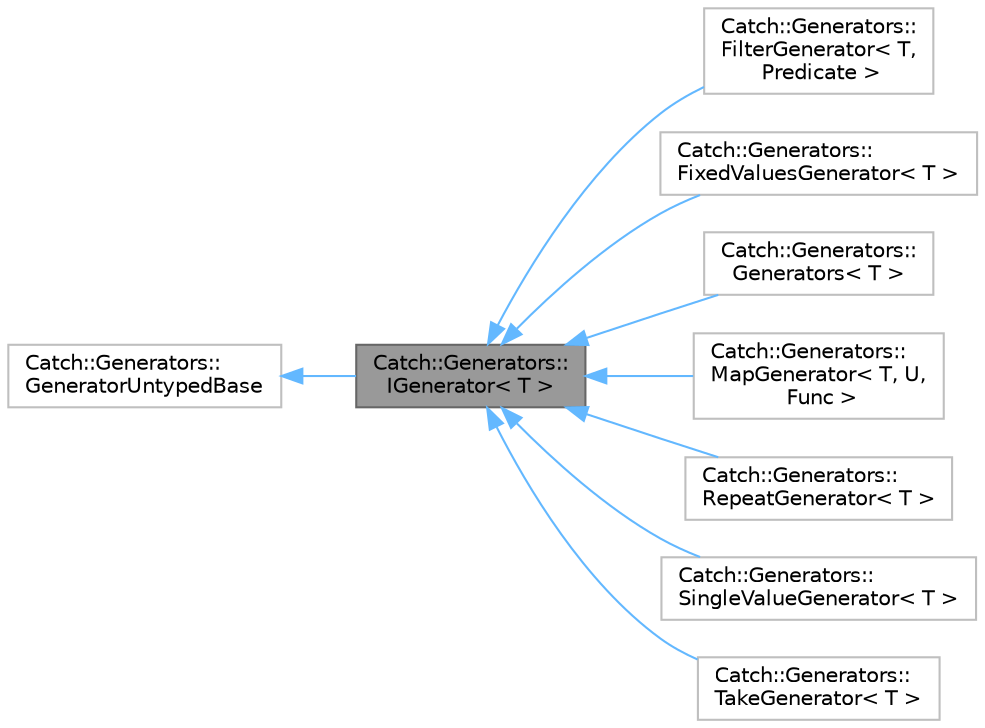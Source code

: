 digraph "Catch::Generators::IGenerator&lt; T &gt;"
{
 // LATEX_PDF_SIZE
  bgcolor="transparent";
  edge [fontname=Helvetica,fontsize=10,labelfontname=Helvetica,labelfontsize=10];
  node [fontname=Helvetica,fontsize=10,shape=box,height=0.2,width=0.4];
  rankdir="LR";
  Node1 [id="Node000001",label="Catch::Generators::\lIGenerator\< T \>",height=0.2,width=0.4,color="gray40", fillcolor="grey60", style="filled", fontcolor="black",tooltip=" "];
  Node2 -> Node1 [id="edge9_Node000001_Node000002",dir="back",color="steelblue1",style="solid",tooltip=" "];
  Node2 [id="Node000002",label="Catch::Generators::\lGeneratorUntypedBase",height=0.2,width=0.4,color="grey75", fillcolor="white", style="filled",URL="$classCatch_1_1Generators_1_1GeneratorUntypedBase.html",tooltip=" "];
  Node1 -> Node3 [id="edge10_Node000001_Node000003",dir="back",color="steelblue1",style="solid",tooltip=" "];
  Node3 [id="Node000003",label="Catch::Generators::\lFilterGenerator\< T,\l Predicate \>",height=0.2,width=0.4,color="grey75", fillcolor="white", style="filled",URL="$classCatch_1_1Generators_1_1FilterGenerator.html",tooltip=" "];
  Node1 -> Node4 [id="edge11_Node000001_Node000004",dir="back",color="steelblue1",style="solid",tooltip=" "];
  Node4 [id="Node000004",label="Catch::Generators::\lFixedValuesGenerator\< T \>",height=0.2,width=0.4,color="grey75", fillcolor="white", style="filled",URL="$classCatch_1_1Generators_1_1FixedValuesGenerator.html",tooltip=" "];
  Node1 -> Node5 [id="edge12_Node000001_Node000005",dir="back",color="steelblue1",style="solid",tooltip=" "];
  Node5 [id="Node000005",label="Catch::Generators::\lGenerators\< T \>",height=0.2,width=0.4,color="grey75", fillcolor="white", style="filled",URL="$classCatch_1_1Generators_1_1Generators.html",tooltip=" "];
  Node1 -> Node6 [id="edge13_Node000001_Node000006",dir="back",color="steelblue1",style="solid",tooltip=" "];
  Node6 [id="Node000006",label="Catch::Generators::\lMapGenerator\< T, U,\l Func \>",height=0.2,width=0.4,color="grey75", fillcolor="white", style="filled",URL="$classCatch_1_1Generators_1_1MapGenerator.html",tooltip=" "];
  Node1 -> Node7 [id="edge14_Node000001_Node000007",dir="back",color="steelblue1",style="solid",tooltip=" "];
  Node7 [id="Node000007",label="Catch::Generators::\lRepeatGenerator\< T \>",height=0.2,width=0.4,color="grey75", fillcolor="white", style="filled",URL="$classCatch_1_1Generators_1_1RepeatGenerator.html",tooltip=" "];
  Node1 -> Node8 [id="edge15_Node000001_Node000008",dir="back",color="steelblue1",style="solid",tooltip=" "];
  Node8 [id="Node000008",label="Catch::Generators::\lSingleValueGenerator\< T \>",height=0.2,width=0.4,color="grey75", fillcolor="white", style="filled",URL="$classCatch_1_1Generators_1_1SingleValueGenerator.html",tooltip=" "];
  Node1 -> Node9 [id="edge16_Node000001_Node000009",dir="back",color="steelblue1",style="solid",tooltip=" "];
  Node9 [id="Node000009",label="Catch::Generators::\lTakeGenerator\< T \>",height=0.2,width=0.4,color="grey75", fillcolor="white", style="filled",URL="$classCatch_1_1Generators_1_1TakeGenerator.html",tooltip=" "];
}

